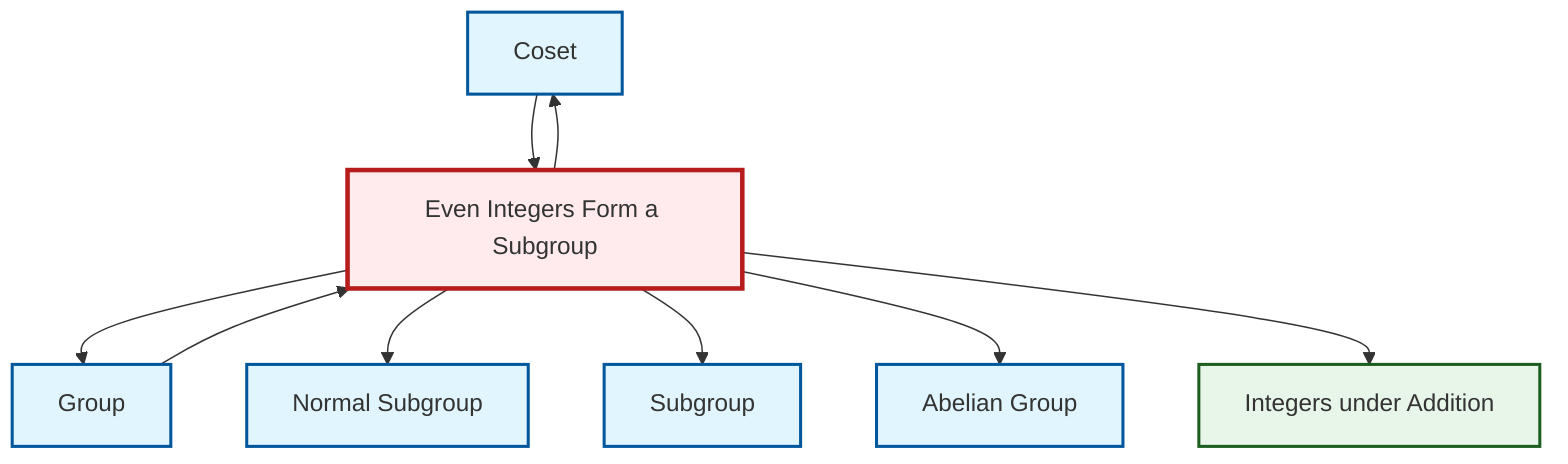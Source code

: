 graph TD
    classDef definition fill:#e1f5fe,stroke:#01579b,stroke-width:2px
    classDef theorem fill:#f3e5f5,stroke:#4a148c,stroke-width:2px
    classDef axiom fill:#fff3e0,stroke:#e65100,stroke-width:2px
    classDef example fill:#e8f5e9,stroke:#1b5e20,stroke-width:2px
    classDef current fill:#ffebee,stroke:#b71c1c,stroke-width:3px
    def-coset["Coset"]:::definition
    ex-even-integers-subgroup["Even Integers Form a Subgroup"]:::example
    ex-integers-addition["Integers under Addition"]:::example
    def-normal-subgroup["Normal Subgroup"]:::definition
    def-subgroup["Subgroup"]:::definition
    def-group["Group"]:::definition
    def-abelian-group["Abelian Group"]:::definition
    def-coset --> ex-even-integers-subgroup
    ex-even-integers-subgroup --> def-group
    def-group --> ex-even-integers-subgroup
    ex-even-integers-subgroup --> def-coset
    ex-even-integers-subgroup --> def-normal-subgroup
    ex-even-integers-subgroup --> def-subgroup
    ex-even-integers-subgroup --> def-abelian-group
    ex-even-integers-subgroup --> ex-integers-addition
    class ex-even-integers-subgroup current